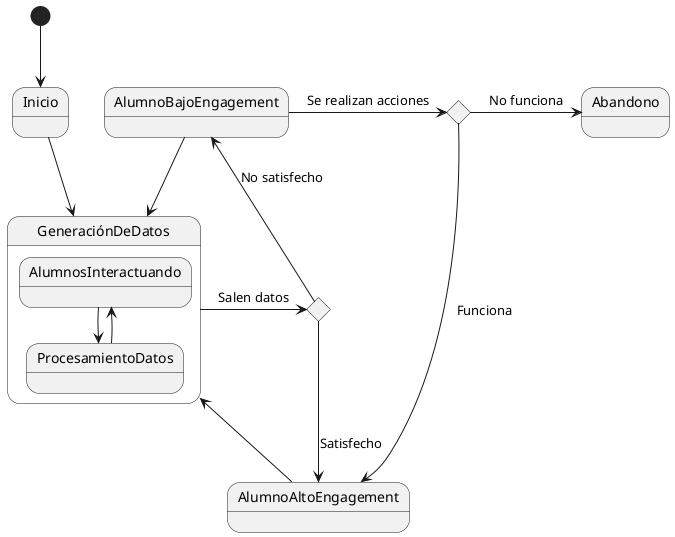 @startuml Estados

State alumno <<choice>>
State accion <<choice>> 

[*] -d-> Inicio

Inicio --> GeneraciónDeDatos

  State GeneraciónDeDatos {
    AlumnosInteractuando --> ProcesamientoDatos
    ProcesamientoDatos --> AlumnosInteractuando

  }

  GeneraciónDeDatos -r-> alumno : Salen datos
  alumno -u-> AlumnoBajoEngagement : No satisfecho
  alumno -d-> AlumnoAltoEngagement : Satisfecho
  AlumnoAltoEngagement --> GeneraciónDeDatos
  AlumnoBajoEngagement --> GeneraciónDeDatos

  AlumnoBajoEngagement -r-> accion : Se realizan acciones
  accion --> AlumnoAltoEngagement : Funciona
  accion -r-> Abandono : No funciona

@enduml
